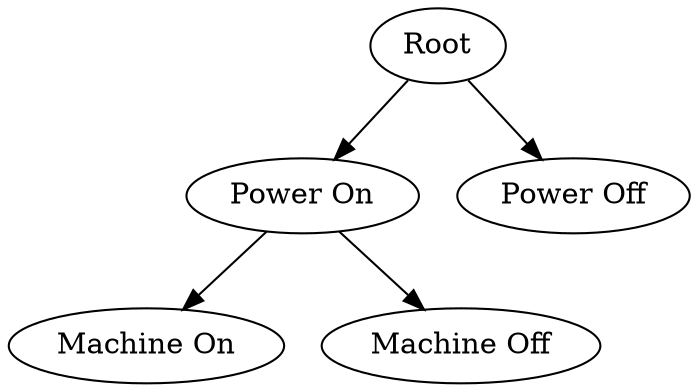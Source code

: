 // XSM Tutorial - Extended State Machine Tutorial
// Extended State Machine, Super, Flow - Graphviz Dot
// Directed Graph
digraph G {
    overlap=false; // Nodes are not allowed to overlap.
    compound=true; // Allow edges between clusters

    P_ON [label="Power On"];
    P_OFF [label="Power Off"];
    M_ON [label="Machine On"];
    M_OFF [label="Machine Off"];

    edge [label = ""];
    Root -> P_ON;
    Root -> P_OFF;
    P_ON -> M_ON;
    P_ON -> M_OFF;
}
